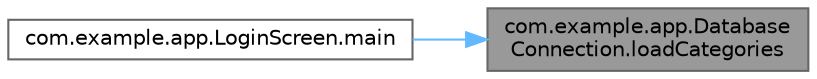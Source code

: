 digraph "com.example.app.DatabaseConnection.loadCategories"
{
 // LATEX_PDF_SIZE
  bgcolor="transparent";
  edge [fontname=Helvetica,fontsize=10,labelfontname=Helvetica,labelfontsize=10];
  node [fontname=Helvetica,fontsize=10,shape=box,height=0.2,width=0.4];
  rankdir="RL";
  Node1 [id="Node000001",label="com.example.app.Database\lConnection.loadCategories",height=0.2,width=0.4,color="gray40", fillcolor="grey60", style="filled", fontcolor="black",tooltip=" "];
  Node1 -> Node2 [id="edge2_Node000001_Node000002",dir="back",color="steelblue1",style="solid",tooltip=" "];
  Node2 [id="Node000002",label="com.example.app.LoginScreen.main",height=0.2,width=0.4,color="grey40", fillcolor="white", style="filled",URL="$classcom_1_1example_1_1app_1_1_login_screen.html#ac6784975d16fde8a98fd5b5eb43d18c2",tooltip=" "];
}
